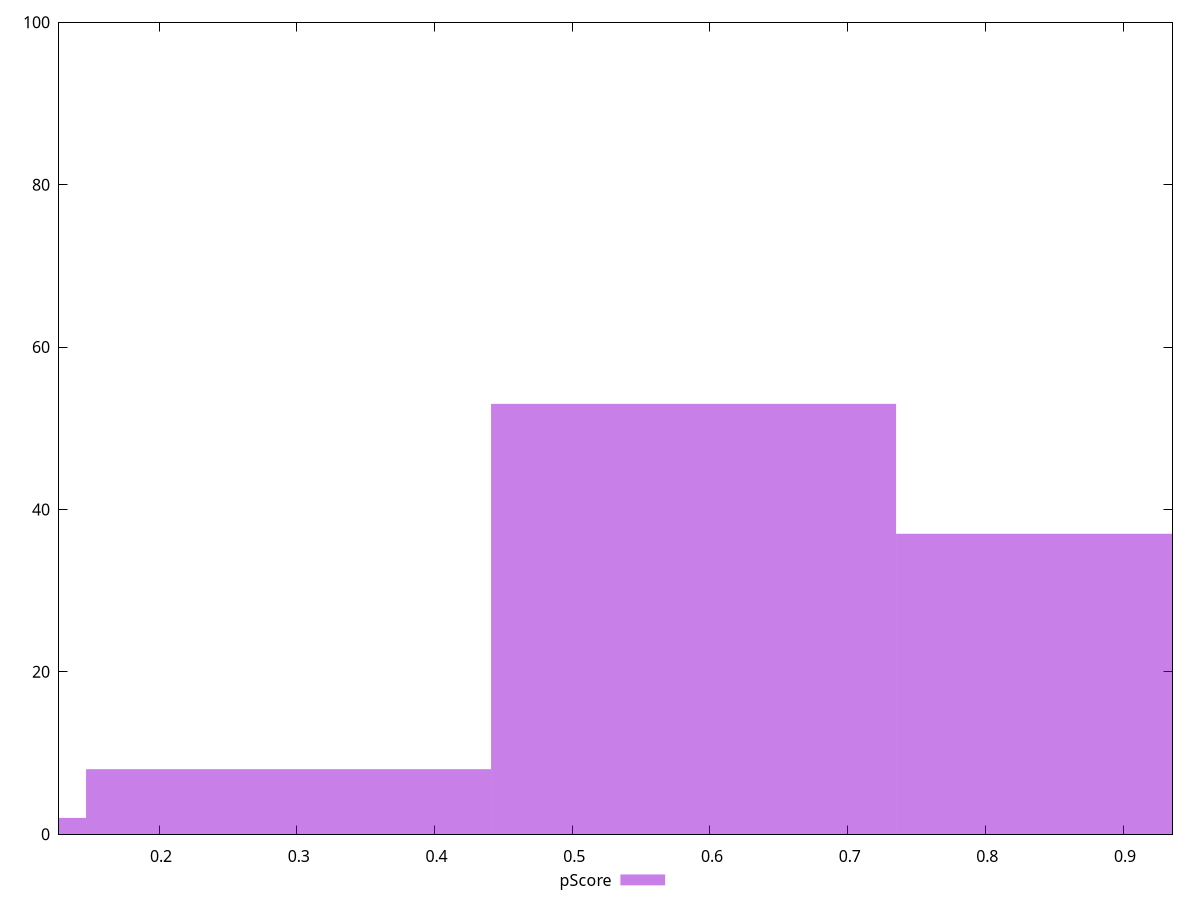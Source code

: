 reset

$pScore <<EOF
0.5881382659750172 53
0.8822073989625258 37
0.2940691329875086 8
0 2
EOF

set key outside below
set boxwidth 0.2940691329875086
set xrange [0.12738375908391342:0.9358777119981044]
set yrange [0:100]
set trange [0:100]
set style fill transparent solid 0.5 noborder
set terminal svg size 640, 490 enhanced background rgb 'white'
set output "reprap/first-contentful-paint/samples/pages+cached/pScore/histogram.svg"

plot $pScore title "pScore" with boxes

reset
